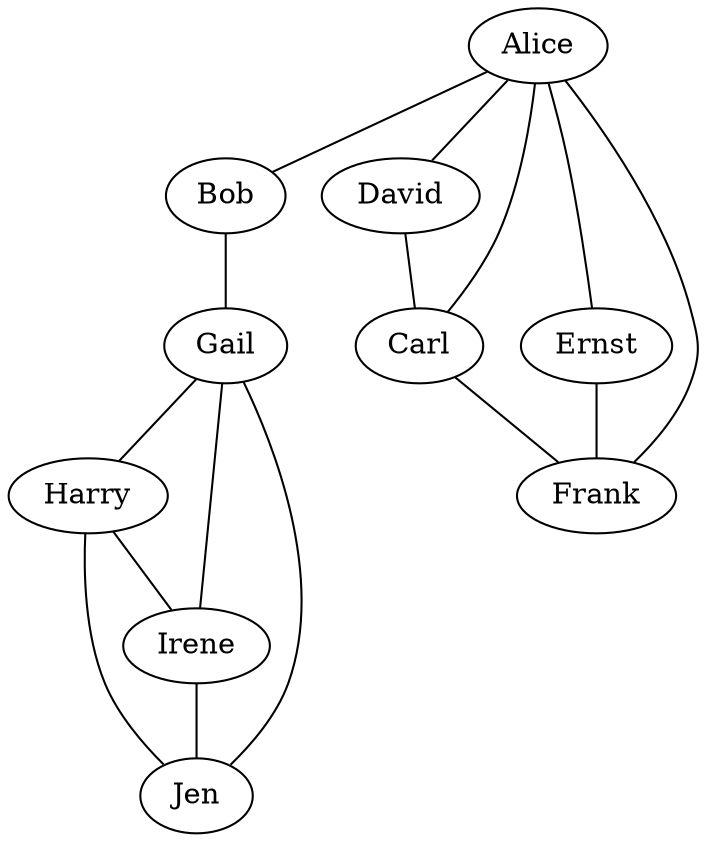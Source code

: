 graph TEST_GRAPH{ 
Alice -- Bob
Carl -- Alice
Alice -- David
Alice -- Ernst
Alice -- Frank
Bob -- Gail
Gail -- Harry
Harry -- Jen
Jen -- Gail
Harry -- Irene
Irene -- Gail
Irene -- Jen
Ernst -- Frank
David -- Carl
Carl -- Frank
}